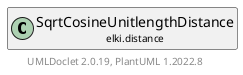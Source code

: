 @startuml
    remove .*\.(Instance|Par|Parameterizer|Factory)$
    set namespaceSeparator none
    hide empty fields
    hide empty methods

    class "<size:14>SqrtCosineUnitlengthDistance.Par\n<size:10>elki.distance" as elki.distance.SqrtCosineUnitlengthDistance.Par [[SqrtCosineUnitlengthDistance.Par.html]] {
        +make(): SqrtCosineUnitlengthDistance
    }

    interface "<size:14>Parameterizer\n<size:10>elki.utilities.optionhandling" as elki.utilities.optionhandling.Parameterizer [[../utilities/optionhandling/Parameterizer.html]] {
        {abstract} +make(): Object
    }
    class "<size:14>SqrtCosineUnitlengthDistance\n<size:10>elki.distance" as elki.distance.SqrtCosineUnitlengthDistance [[SqrtCosineUnitlengthDistance.html]]

    elki.utilities.optionhandling.Parameterizer <|.. elki.distance.SqrtCosineUnitlengthDistance.Par
    elki.distance.SqrtCosineUnitlengthDistance +-- elki.distance.SqrtCosineUnitlengthDistance.Par

    center footer UMLDoclet 2.0.19, PlantUML 1.2022.8
@enduml
